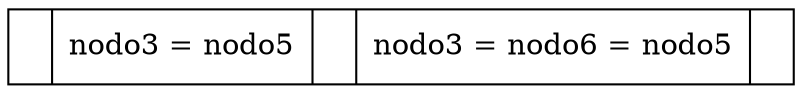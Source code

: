 digraph G {
node [shape=record];
node0[label = "<f0> | <f1> nodo3 = nodo5 | <f2> | <f3> nodo3 = nodo6 = nodo5 | <f4> "]
}